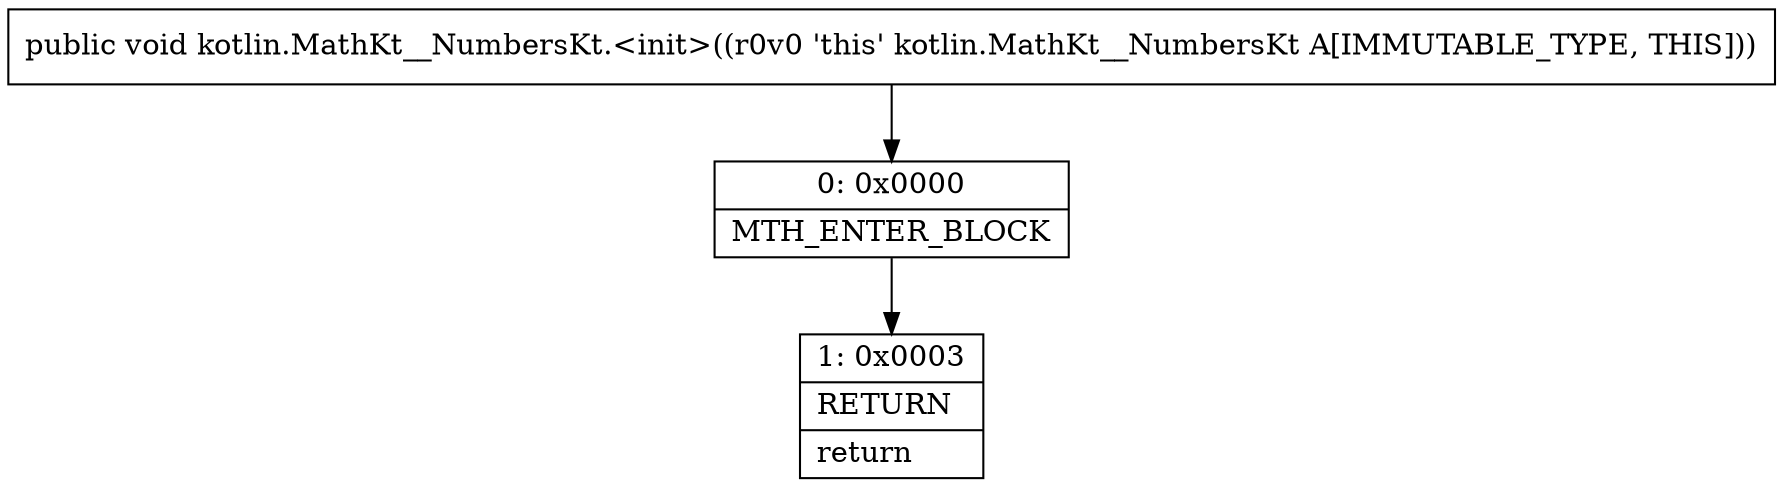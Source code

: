 digraph "CFG forkotlin.MathKt__NumbersKt.\<init\>()V" {
Node_0 [shape=record,label="{0\:\ 0x0000|MTH_ENTER_BLOCK\l}"];
Node_1 [shape=record,label="{1\:\ 0x0003|RETURN\l|return\l}"];
MethodNode[shape=record,label="{public void kotlin.MathKt__NumbersKt.\<init\>((r0v0 'this' kotlin.MathKt__NumbersKt A[IMMUTABLE_TYPE, THIS])) }"];
MethodNode -> Node_0;
Node_0 -> Node_1;
}

